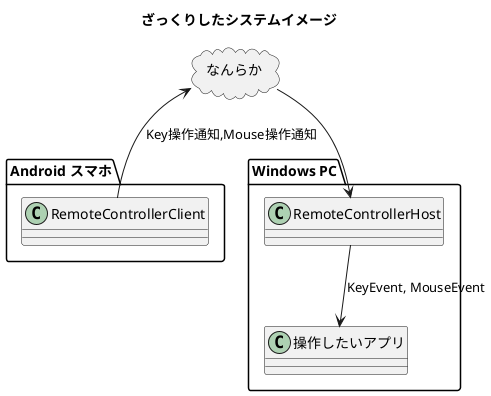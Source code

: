@startuml
title ざっくりしたシステムイメージ

package "Android スマホ" {
    class "RemoteControllerClient" as rcc
}

cloud "なんらか" {

}

package "Windows PC" {
    class "RemoteControllerHost" as rch
    class "操作したいアプリ"

    rch -down-> "操作したいアプリ" : KeyEvent, MouseEvent
}

rcc -up-> "なんらか" : Key操作通知,Mouse操作通知

"なんらか" -down-> rch

@enduml